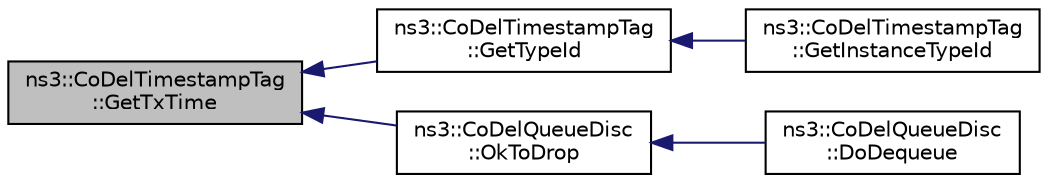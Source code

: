 digraph "ns3::CoDelTimestampTag::GetTxTime"
{
  edge [fontname="Helvetica",fontsize="10",labelfontname="Helvetica",labelfontsize="10"];
  node [fontname="Helvetica",fontsize="10",shape=record];
  rankdir="LR";
  Node1 [label="ns3::CoDelTimestampTag\l::GetTxTime",height=0.2,width=0.4,color="black", fillcolor="grey75", style="filled", fontcolor="black"];
  Node1 -> Node2 [dir="back",color="midnightblue",fontsize="10",style="solid"];
  Node2 [label="ns3::CoDelTimestampTag\l::GetTypeId",height=0.2,width=0.4,color="black", fillcolor="white", style="filled",URL="$d2/d3a/classns3_1_1CoDelTimestampTag.html#ac53f517bf05635169fe03cbc126a45ae",tooltip="Get the type ID. "];
  Node2 -> Node3 [dir="back",color="midnightblue",fontsize="10",style="solid"];
  Node3 [label="ns3::CoDelTimestampTag\l::GetInstanceTypeId",height=0.2,width=0.4,color="black", fillcolor="white", style="filled",URL="$d2/d3a/classns3_1_1CoDelTimestampTag.html#ace515c4a401c55600d8cbe597a0368cb"];
  Node1 -> Node4 [dir="back",color="midnightblue",fontsize="10",style="solid"];
  Node4 [label="ns3::CoDelQueueDisc\l::OkToDrop",height=0.2,width=0.4,color="black", fillcolor="white", style="filled",URL="$de/d17/classns3_1_1CoDelQueueDisc.html#a9b3e4ad53210fe2b1098fc799e139ff0",tooltip="Determine whether a packet is OK to be dropped. The packet may not be actually dropped (depending on ..."];
  Node4 -> Node5 [dir="back",color="midnightblue",fontsize="10",style="solid"];
  Node5 [label="ns3::CoDelQueueDisc\l::DoDequeue",height=0.2,width=0.4,color="black", fillcolor="white", style="filled",URL="$de/d17/classns3_1_1CoDelQueueDisc.html#a6128cb8655b87b67f04424c68058e751",tooltip="Remove a packet from queue based on the current state If we are in dropping state, check if we could leave the dropping state or if we should perform next drop If we are not currently in dropping state, check if we need to enter the state and drop the first packet. "];
}
